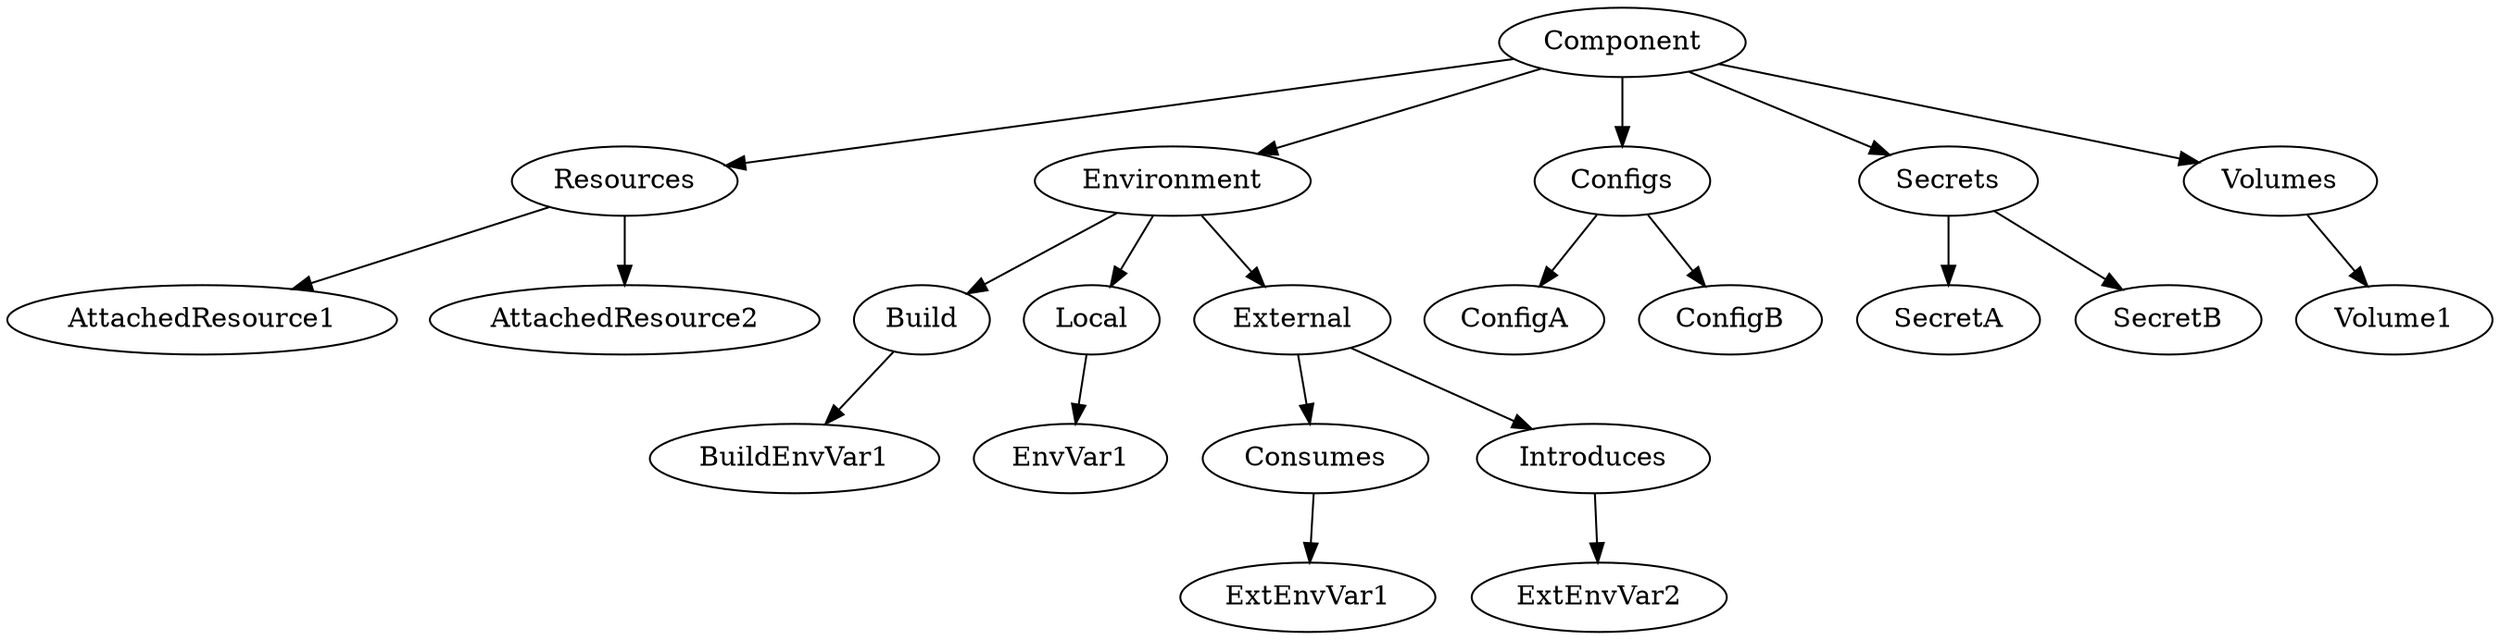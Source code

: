 digraph G {
    rank=lrtp
    /* Entities */
    Component

    Resources
    Environment
    Configs
    Secrets

    Build
    Local
    External

    Consumes
    Introduces

    //shortName [label="shortName", shape="|square,rectangle,circle,ellipse,triangle,plaintext,point,diamond,pentagon,hexagon,septagon,octagon,egg,trapezium,parallelogram,house,doublecircle,doubleoctagon,tripleoctagon,invtriangle,invtrapezium,invhouse,Mdiamond,Msquare,Mcircle,none,note,tab,folder,box3d|", URL="http://en.wikipedia.org/wiki/John de Fries"]
    
    /* Relationships */
    Component -> Resources
    Component -> Environment
    Component -> Configs
    Component -> Secrets
    Component -> Volumes

    Environment -> Build
    Environment -> Local
    Environment -> External

    Build -> BuildEnvVar1
    Local -> EnvVar1

    External -> Consumes
    External -> Introduces

    Consumes -> ExtEnvVar1
    Introduces -> ExtEnvVar2

    Configs -> ConfigA
    Configs -> ConfigB

    Secrets -> SecretA
    Secrets -> SecretB

    Resources -> AttachedResource1
    Resources -> AttachedResource2 

    Volumes -> Volume1


    /* Ranks */
    //{ rank=lr|same,min,max,# max is bottom|; shortName; };
}